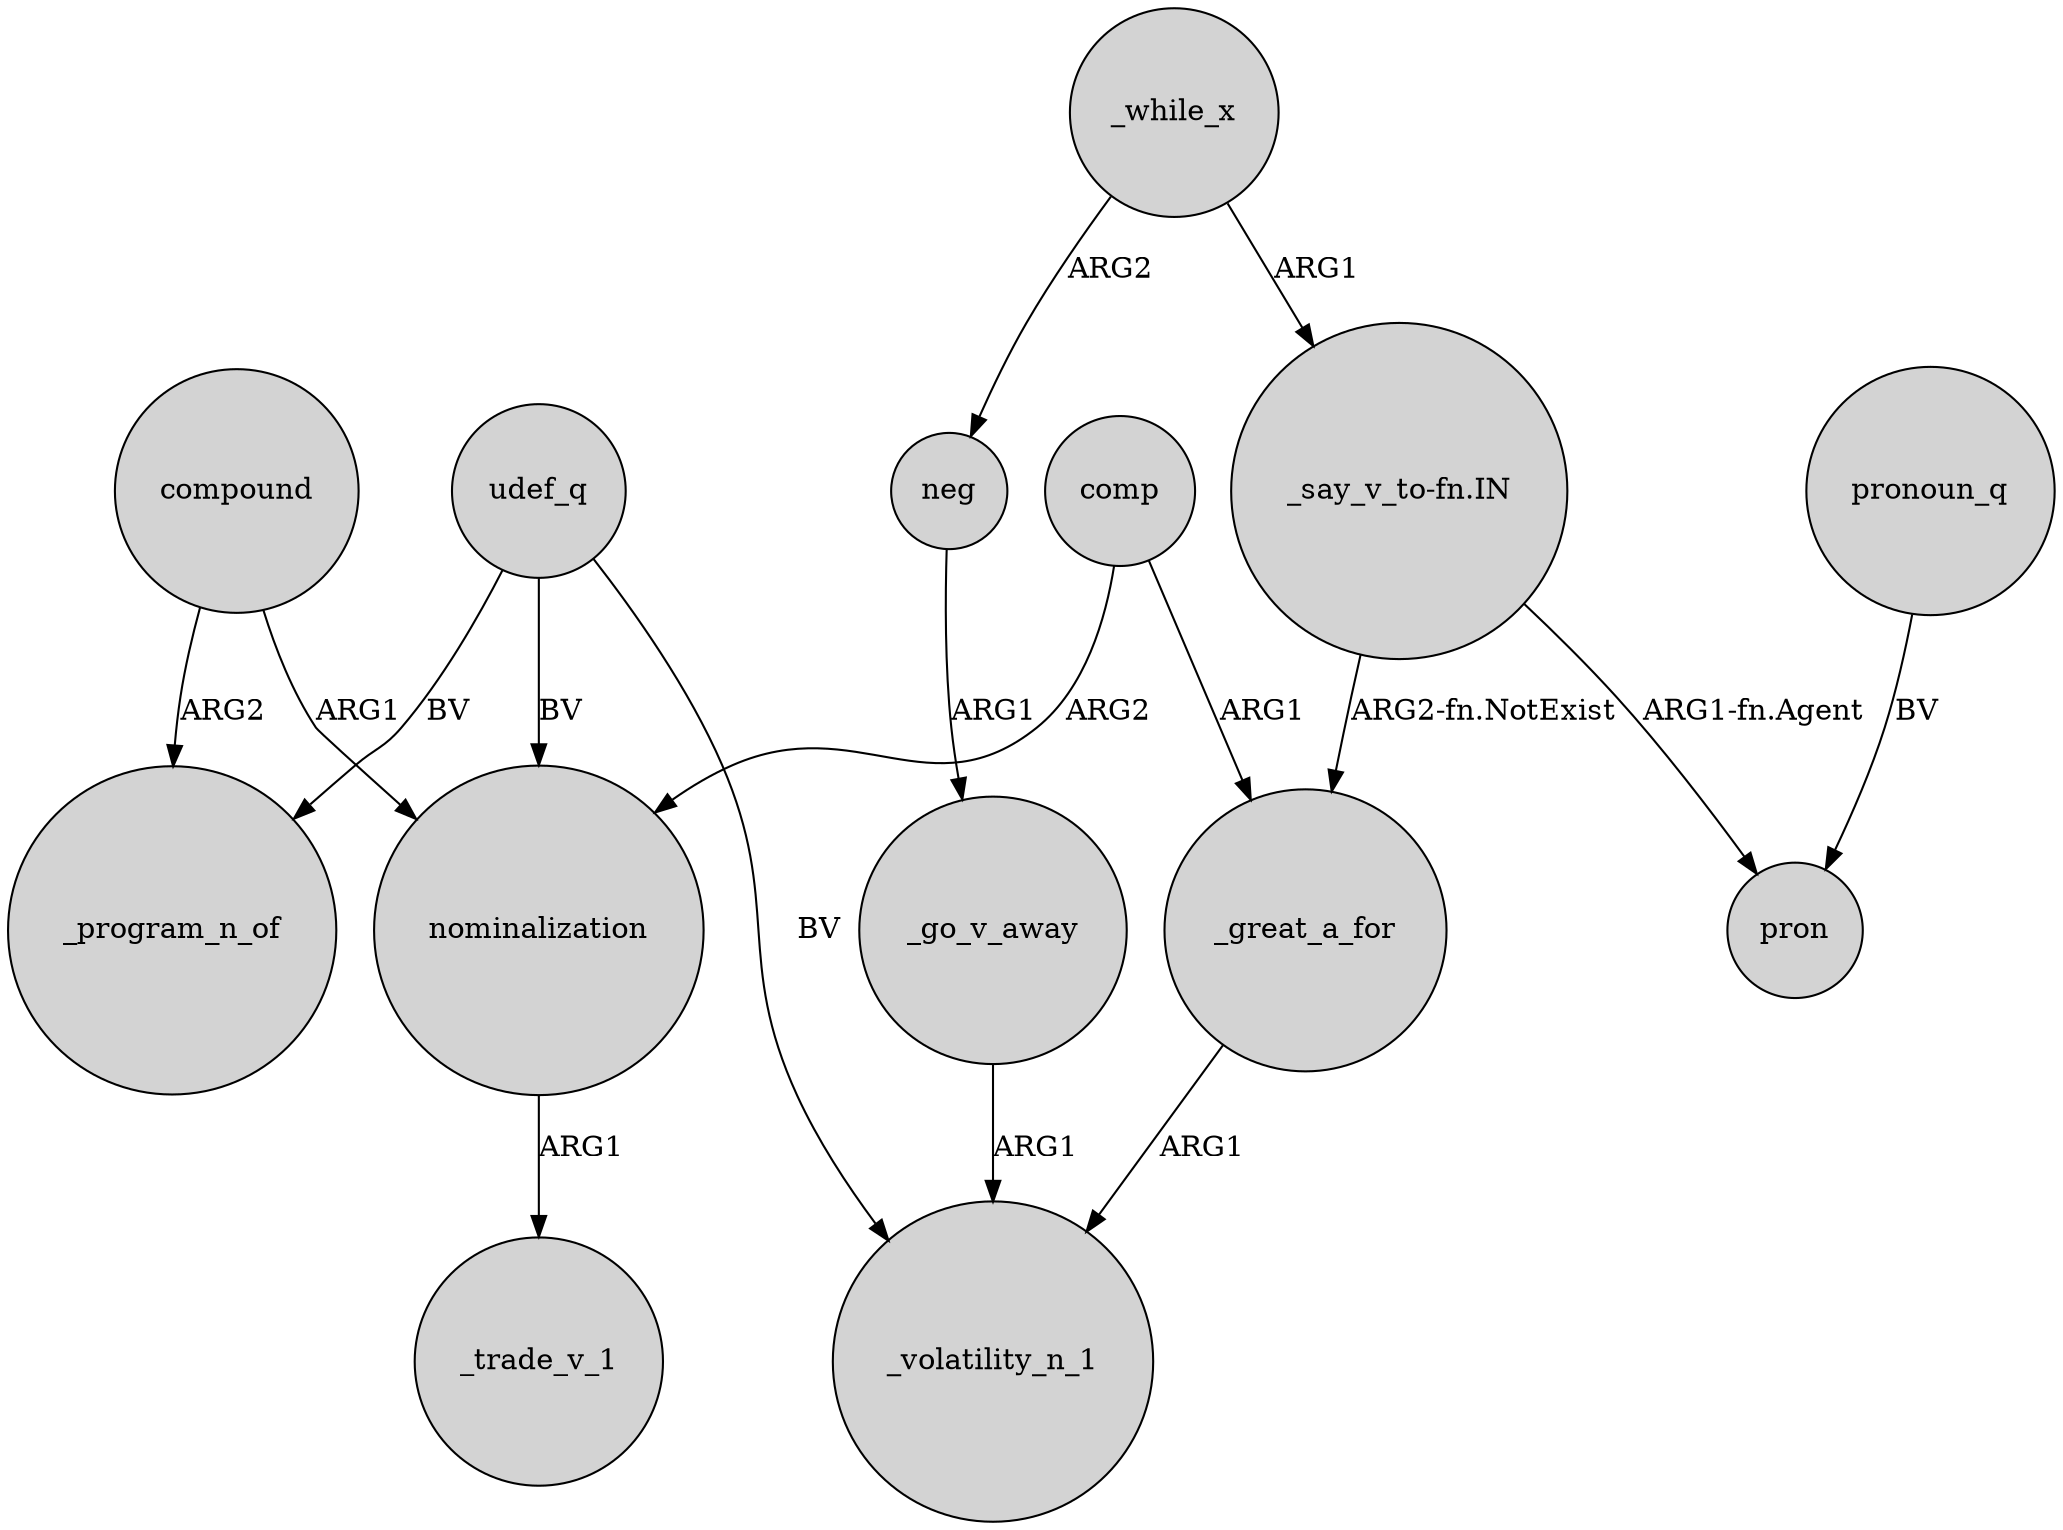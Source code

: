 digraph {
	node [shape=circle style=filled]
	compound -> _program_n_of [label=ARG2]
	udef_q -> _program_n_of [label=BV]
	_while_x -> neg [label=ARG2]
	comp -> nominalization [label=ARG2]
	_go_v_away -> _volatility_n_1 [label=ARG1]
	udef_q -> _volatility_n_1 [label=BV]
	"_say_v_to-fn.IN" -> _great_a_for [label="ARG2-fn.NotExist"]
	_great_a_for -> _volatility_n_1 [label=ARG1]
	neg -> _go_v_away [label=ARG1]
	comp -> _great_a_for [label=ARG1]
	nominalization -> _trade_v_1 [label=ARG1]
	compound -> nominalization [label=ARG1]
	udef_q -> nominalization [label=BV]
	_while_x -> "_say_v_to-fn.IN" [label=ARG1]
	"_say_v_to-fn.IN" -> pron [label="ARG1-fn.Agent"]
	pronoun_q -> pron [label=BV]
}
